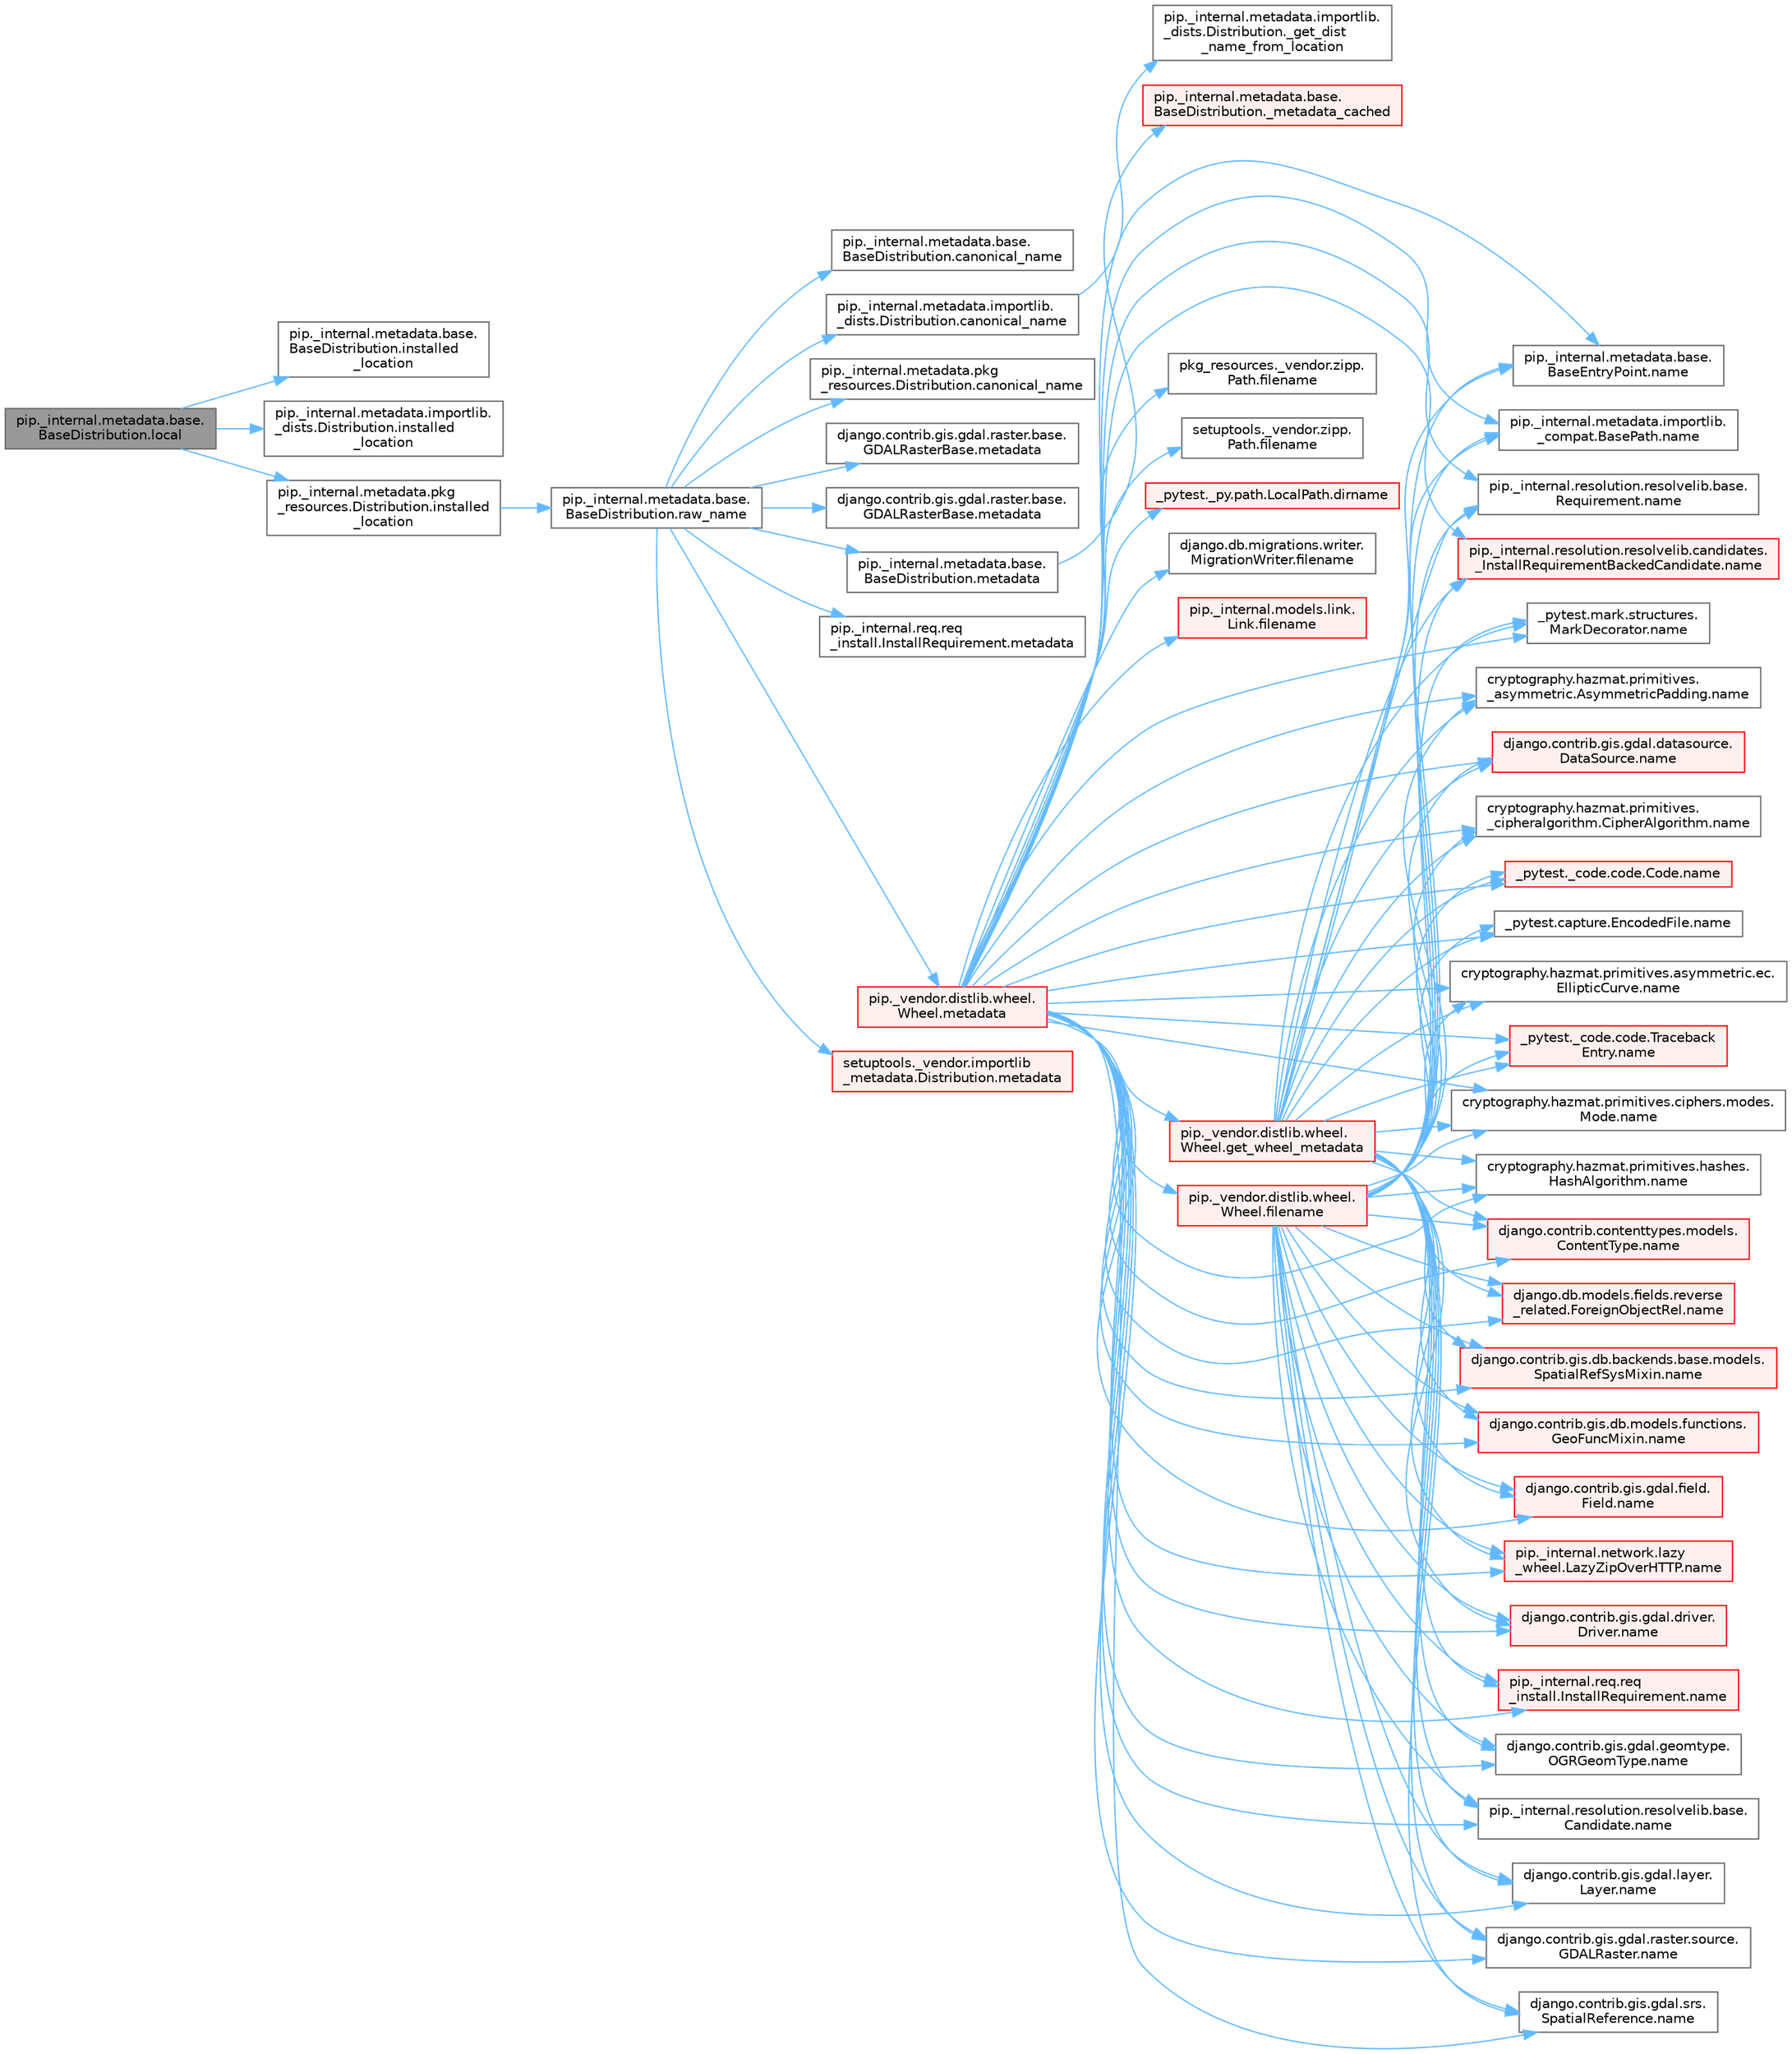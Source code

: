 digraph "pip._internal.metadata.base.BaseDistribution.local"
{
 // LATEX_PDF_SIZE
  bgcolor="transparent";
  edge [fontname=Helvetica,fontsize=10,labelfontname=Helvetica,labelfontsize=10];
  node [fontname=Helvetica,fontsize=10,shape=box,height=0.2,width=0.4];
  rankdir="LR";
  Node1 [id="Node000001",label="pip._internal.metadata.base.\lBaseDistribution.local",height=0.2,width=0.4,color="gray40", fillcolor="grey60", style="filled", fontcolor="black",tooltip=" "];
  Node1 -> Node2 [id="edge1_Node000001_Node000002",color="steelblue1",style="solid",tooltip=" "];
  Node2 [id="Node000002",label="pip._internal.metadata.base.\lBaseDistribution.installed\l_location",height=0.2,width=0.4,color="grey40", fillcolor="white", style="filled",URL="$classpip_1_1__internal_1_1metadata_1_1base_1_1_base_distribution.html#a17d4b55a1142f9047a84e198d736bfc6",tooltip=" "];
  Node1 -> Node3 [id="edge2_Node000001_Node000003",color="steelblue1",style="solid",tooltip=" "];
  Node3 [id="Node000003",label="pip._internal.metadata.importlib.\l_dists.Distribution.installed\l_location",height=0.2,width=0.4,color="grey40", fillcolor="white", style="filled",URL="$classpip_1_1__internal_1_1metadata_1_1importlib_1_1__dists_1_1_distribution.html#a1c7fc6ffa006a950527a0d4cbde07e96",tooltip=" "];
  Node1 -> Node4 [id="edge3_Node000001_Node000004",color="steelblue1",style="solid",tooltip=" "];
  Node4 [id="Node000004",label="pip._internal.metadata.pkg\l_resources.Distribution.installed\l_location",height=0.2,width=0.4,color="grey40", fillcolor="white", style="filled",URL="$classpip_1_1__internal_1_1metadata_1_1pkg__resources_1_1_distribution.html#a69c080810a0abf33739b0ba504294f84",tooltip=" "];
  Node4 -> Node5 [id="edge4_Node000004_Node000005",color="steelblue1",style="solid",tooltip=" "];
  Node5 [id="Node000005",label="pip._internal.metadata.base.\lBaseDistribution.raw_name",height=0.2,width=0.4,color="grey40", fillcolor="white", style="filled",URL="$classpip_1_1__internal_1_1metadata_1_1base_1_1_base_distribution.html#a99e5dbebc5edb6f25ac7f45d435e2051",tooltip=" "];
  Node5 -> Node6 [id="edge5_Node000005_Node000006",color="steelblue1",style="solid",tooltip=" "];
  Node6 [id="Node000006",label="pip._internal.metadata.base.\lBaseDistribution.canonical_name",height=0.2,width=0.4,color="grey40", fillcolor="white", style="filled",URL="$classpip_1_1__internal_1_1metadata_1_1base_1_1_base_distribution.html#ac7738bb45b0a951d488347a499a348fc",tooltip=" "];
  Node5 -> Node7 [id="edge6_Node000005_Node000007",color="steelblue1",style="solid",tooltip=" "];
  Node7 [id="Node000007",label="pip._internal.metadata.importlib.\l_dists.Distribution.canonical_name",height=0.2,width=0.4,color="grey40", fillcolor="white", style="filled",URL="$classpip_1_1__internal_1_1metadata_1_1importlib_1_1__dists_1_1_distribution.html#addbdc2ed7ebd74c91343b7e00e3ef027",tooltip=" "];
  Node7 -> Node8 [id="edge7_Node000007_Node000008",color="steelblue1",style="solid",tooltip=" "];
  Node8 [id="Node000008",label="pip._internal.metadata.importlib.\l_dists.Distribution._get_dist\l_name_from_location",height=0.2,width=0.4,color="grey40", fillcolor="white", style="filled",URL="$classpip_1_1__internal_1_1metadata_1_1importlib_1_1__dists_1_1_distribution.html#a7d955a51de3aad7a42bfb3c2dd74070c",tooltip=" "];
  Node5 -> Node9 [id="edge8_Node000005_Node000009",color="steelblue1",style="solid",tooltip=" "];
  Node9 [id="Node000009",label="pip._internal.metadata.pkg\l_resources.Distribution.canonical_name",height=0.2,width=0.4,color="grey40", fillcolor="white", style="filled",URL="$classpip_1_1__internal_1_1metadata_1_1pkg__resources_1_1_distribution.html#a7851a31e77a4b5ade8ac9c0b53fb5157",tooltip=" "];
  Node5 -> Node10 [id="edge9_Node000005_Node000010",color="steelblue1",style="solid",tooltip=" "];
  Node10 [id="Node000010",label="django.contrib.gis.gdal.raster.base.\lGDALRasterBase.metadata",height=0.2,width=0.4,color="grey40", fillcolor="white", style="filled",URL="$classdjango_1_1contrib_1_1gis_1_1gdal_1_1raster_1_1base_1_1_g_d_a_l_raster_base.html#ac656a9816397d9b605bdbc6175fde717",tooltip=" "];
  Node5 -> Node11 [id="edge10_Node000005_Node000011",color="steelblue1",style="solid",tooltip=" "];
  Node11 [id="Node000011",label="django.contrib.gis.gdal.raster.base.\lGDALRasterBase.metadata",height=0.2,width=0.4,color="grey40", fillcolor="white", style="filled",URL="$classdjango_1_1contrib_1_1gis_1_1gdal_1_1raster_1_1base_1_1_g_d_a_l_raster_base.html#ac68a22e3a52d43707936b339b8af62ad",tooltip=" "];
  Node5 -> Node12 [id="edge11_Node000005_Node000012",color="steelblue1",style="solid",tooltip=" "];
  Node12 [id="Node000012",label="pip._internal.metadata.base.\lBaseDistribution.metadata",height=0.2,width=0.4,color="grey40", fillcolor="white", style="filled",URL="$classpip_1_1__internal_1_1metadata_1_1base_1_1_base_distribution.html#a665b55bcebd861e5959f53a7d2f1350f",tooltip=" "];
  Node12 -> Node13 [id="edge12_Node000012_Node000013",color="steelblue1",style="solid",tooltip=" "];
  Node13 [id="Node000013",label="pip._internal.metadata.base.\lBaseDistribution._metadata_cached",height=0.2,width=0.4,color="red", fillcolor="#FFF0F0", style="filled",URL="$classpip_1_1__internal_1_1metadata_1_1base_1_1_base_distribution.html#a12683b16870a097bbe854e4ee3364f7f",tooltip=" "];
  Node5 -> Node397 [id="edge13_Node000005_Node000397",color="steelblue1",style="solid",tooltip=" "];
  Node397 [id="Node000397",label="pip._internal.req.req\l_install.InstallRequirement.metadata",height=0.2,width=0.4,color="grey40", fillcolor="white", style="filled",URL="$classpip_1_1__internal_1_1req_1_1req__install_1_1_install_requirement.html#a212fdd382933af2966e6a94c2db91bca",tooltip=" "];
  Node5 -> Node398 [id="edge14_Node000005_Node000398",color="steelblue1",style="solid",tooltip=" "];
  Node398 [id="Node000398",label="pip._vendor.distlib.wheel.\lWheel.metadata",height=0.2,width=0.4,color="red", fillcolor="#FFF0F0", style="filled",URL="$classpip_1_1__vendor_1_1distlib_1_1wheel_1_1_wheel.html#a9e567ddb3165e2b2bdb2c358774b32a6",tooltip=" "];
  Node398 -> Node399 [id="edge15_Node000398_Node000399",color="steelblue1",style="solid",tooltip=" "];
  Node399 [id="Node000399",label="_pytest._py.path.LocalPath.dirname",height=0.2,width=0.4,color="red", fillcolor="#FFF0F0", style="filled",URL="$class__pytest_1_1__py_1_1path_1_1_local_path.html#aa1920ee3bb71bfb594e849010c5971ac",tooltip=" "];
  Node398 -> Node400 [id="edge16_Node000398_Node000400",color="steelblue1",style="solid",tooltip=" "];
  Node400 [id="Node000400",label="django.db.migrations.writer.\lMigrationWriter.filename",height=0.2,width=0.4,color="grey40", fillcolor="white", style="filled",URL="$classdjango_1_1db_1_1migrations_1_1writer_1_1_migration_writer.html#ae24480c1739a3664d744483f682558f6",tooltip=" "];
  Node398 -> Node401 [id="edge17_Node000398_Node000401",color="steelblue1",style="solid",tooltip=" "];
  Node401 [id="Node000401",label="pip._internal.models.link.\lLink.filename",height=0.2,width=0.4,color="red", fillcolor="#FFF0F0", style="filled",URL="$classpip_1_1__internal_1_1models_1_1link_1_1_link.html#a5fb02f5a5a42909c89a18745b74cf998",tooltip=" "];
  Node398 -> Node1259 [id="edge18_Node000398_Node001259",color="steelblue1",style="solid",tooltip=" "];
  Node1259 [id="Node001259",label="pip._vendor.distlib.wheel.\lWheel.filename",height=0.2,width=0.4,color="red", fillcolor="#FFF0F0", style="filled",URL="$classpip_1_1__vendor_1_1distlib_1_1wheel_1_1_wheel.html#a396687a6caff7584126f2dec111900fd",tooltip=" "];
  Node1259 -> Node349 [id="edge19_Node001259_Node000349",color="steelblue1",style="solid",tooltip=" "];
  Node349 [id="Node000349",label="_pytest._code.code.Code.name",height=0.2,width=0.4,color="red", fillcolor="#FFF0F0", style="filled",URL="$class__pytest_1_1__code_1_1code_1_1_code.html#a1f3cbc53ca6df4a1bab12183694b6e78",tooltip=" "];
  Node1259 -> Node350 [id="edge20_Node001259_Node000350",color="steelblue1",style="solid",tooltip=" "];
  Node350 [id="Node000350",label="_pytest._code.code.Traceback\lEntry.name",height=0.2,width=0.4,color="red", fillcolor="#FFF0F0", style="filled",URL="$class__pytest_1_1__code_1_1code_1_1_traceback_entry.html#a106b95c0753f41669fbfb8ee4c11ad3d",tooltip=" "];
  Node1259 -> Node351 [id="edge21_Node001259_Node000351",color="steelblue1",style="solid",tooltip=" "];
  Node351 [id="Node000351",label="_pytest.capture.EncodedFile.name",height=0.2,width=0.4,color="grey40", fillcolor="white", style="filled",URL="$class__pytest_1_1capture_1_1_encoded_file.html#a738c73b5de21c7261d9e51f71e4f0397",tooltip=" "];
  Node1259 -> Node352 [id="edge22_Node001259_Node000352",color="steelblue1",style="solid",tooltip=" "];
  Node352 [id="Node000352",label="_pytest.mark.structures.\lMarkDecorator.name",height=0.2,width=0.4,color="grey40", fillcolor="white", style="filled",URL="$class__pytest_1_1mark_1_1structures_1_1_mark_decorator.html#ae8f66760cda125450e0e3bd38689c72f",tooltip=" "];
  Node1259 -> Node353 [id="edge23_Node001259_Node000353",color="steelblue1",style="solid",tooltip=" "];
  Node353 [id="Node000353",label="cryptography.hazmat.primitives.\l_asymmetric.AsymmetricPadding.name",height=0.2,width=0.4,color="grey40", fillcolor="white", style="filled",URL="$classcryptography_1_1hazmat_1_1primitives_1_1__asymmetric_1_1_asymmetric_padding.html#a8f72e8284cb336861a873ed5ce0e39b5",tooltip=" "];
  Node1259 -> Node354 [id="edge24_Node001259_Node000354",color="steelblue1",style="solid",tooltip=" "];
  Node354 [id="Node000354",label="cryptography.hazmat.primitives.\l_cipheralgorithm.CipherAlgorithm.name",height=0.2,width=0.4,color="grey40", fillcolor="white", style="filled",URL="$classcryptography_1_1hazmat_1_1primitives_1_1__cipheralgorithm_1_1_cipher_algorithm.html#a50567a5c3388450ab7aa883ab34a1ac7",tooltip=" "];
  Node1259 -> Node355 [id="edge25_Node001259_Node000355",color="steelblue1",style="solid",tooltip=" "];
  Node355 [id="Node000355",label="cryptography.hazmat.primitives.asymmetric.ec.\lEllipticCurve.name",height=0.2,width=0.4,color="grey40", fillcolor="white", style="filled",URL="$classcryptography_1_1hazmat_1_1primitives_1_1asymmetric_1_1ec_1_1_elliptic_curve.html#a2775c4e945309a6c7ea33dace1698a60",tooltip=" "];
  Node1259 -> Node356 [id="edge26_Node001259_Node000356",color="steelblue1",style="solid",tooltip=" "];
  Node356 [id="Node000356",label="cryptography.hazmat.primitives.ciphers.modes.\lMode.name",height=0.2,width=0.4,color="grey40", fillcolor="white", style="filled",URL="$classcryptography_1_1hazmat_1_1primitives_1_1ciphers_1_1modes_1_1_mode.html#a99d93fd1370a2abbb5bb5cffbd5ff0f7",tooltip=" "];
  Node1259 -> Node357 [id="edge27_Node001259_Node000357",color="steelblue1",style="solid",tooltip=" "];
  Node357 [id="Node000357",label="cryptography.hazmat.primitives.hashes.\lHashAlgorithm.name",height=0.2,width=0.4,color="grey40", fillcolor="white", style="filled",URL="$classcryptography_1_1hazmat_1_1primitives_1_1hashes_1_1_hash_algorithm.html#a42c7e1582d9b46a015774af9e5cbbb0b",tooltip=" "];
  Node1259 -> Node358 [id="edge28_Node001259_Node000358",color="steelblue1",style="solid",tooltip=" "];
  Node358 [id="Node000358",label="django.contrib.contenttypes.models.\lContentType.name",height=0.2,width=0.4,color="red", fillcolor="#FFF0F0", style="filled",URL="$classdjango_1_1contrib_1_1contenttypes_1_1models_1_1_content_type.html#a305b62f56597bb2e4823dcf5e6ccdcf8",tooltip=" "];
  Node1259 -> Node360 [id="edge29_Node001259_Node000360",color="steelblue1",style="solid",tooltip=" "];
  Node360 [id="Node000360",label="django.contrib.gis.db.backends.base.models.\lSpatialRefSysMixin.name",height=0.2,width=0.4,color="red", fillcolor="#FFF0F0", style="filled",URL="$classdjango_1_1contrib_1_1gis_1_1db_1_1backends_1_1base_1_1models_1_1_spatial_ref_sys_mixin.html#a56fe36e786b49160249395f453dd1cab",tooltip=" "];
  Node1259 -> Node361 [id="edge30_Node001259_Node000361",color="steelblue1",style="solid",tooltip=" "];
  Node361 [id="Node000361",label="django.contrib.gis.db.models.functions.\lGeoFuncMixin.name",height=0.2,width=0.4,color="red", fillcolor="#FFF0F0", style="filled",URL="$classdjango_1_1contrib_1_1gis_1_1db_1_1models_1_1functions_1_1_geo_func_mixin.html#adeeb6b2c9db337396468712e919af622",tooltip=" "];
  Node1259 -> Node362 [id="edge31_Node001259_Node000362",color="steelblue1",style="solid",tooltip=" "];
  Node362 [id="Node000362",label="django.contrib.gis.gdal.datasource.\lDataSource.name",height=0.2,width=0.4,color="red", fillcolor="#FFF0F0", style="filled",URL="$classdjango_1_1contrib_1_1gis_1_1gdal_1_1datasource_1_1_data_source.html#aaa98728c7ef6f4d96c689550e8af3ed5",tooltip=" "];
  Node1259 -> Node363 [id="edge32_Node001259_Node000363",color="steelblue1",style="solid",tooltip=" "];
  Node363 [id="Node000363",label="django.contrib.gis.gdal.driver.\lDriver.name",height=0.2,width=0.4,color="red", fillcolor="#FFF0F0", style="filled",URL="$classdjango_1_1contrib_1_1gis_1_1gdal_1_1driver_1_1_driver.html#aaa5d4d1b9fd762839db84d1e56e36b7f",tooltip=" "];
  Node1259 -> Node364 [id="edge33_Node001259_Node000364",color="steelblue1",style="solid",tooltip=" "];
  Node364 [id="Node000364",label="django.contrib.gis.gdal.field.\lField.name",height=0.2,width=0.4,color="red", fillcolor="#FFF0F0", style="filled",URL="$classdjango_1_1contrib_1_1gis_1_1gdal_1_1field_1_1_field.html#a28a3b0af5006d5abf34d5b1497011368",tooltip=" "];
  Node1259 -> Node365 [id="edge34_Node001259_Node000365",color="steelblue1",style="solid",tooltip=" "];
  Node365 [id="Node000365",label="django.contrib.gis.gdal.geomtype.\lOGRGeomType.name",height=0.2,width=0.4,color="grey40", fillcolor="white", style="filled",URL="$classdjango_1_1contrib_1_1gis_1_1gdal_1_1geomtype_1_1_o_g_r_geom_type.html#a719b3100682ab8df79fd8a2484163b8e",tooltip=" "];
  Node1259 -> Node366 [id="edge35_Node001259_Node000366",color="steelblue1",style="solid",tooltip=" "];
  Node366 [id="Node000366",label="django.contrib.gis.gdal.layer.\lLayer.name",height=0.2,width=0.4,color="grey40", fillcolor="white", style="filled",URL="$classdjango_1_1contrib_1_1gis_1_1gdal_1_1layer_1_1_layer.html#a53791d8e2fe8b1ca86b426a625e7d66c",tooltip=" "];
  Node1259 -> Node367 [id="edge36_Node001259_Node000367",color="steelblue1",style="solid",tooltip=" "];
  Node367 [id="Node000367",label="django.contrib.gis.gdal.raster.source.\lGDALRaster.name",height=0.2,width=0.4,color="grey40", fillcolor="white", style="filled",URL="$classdjango_1_1contrib_1_1gis_1_1gdal_1_1raster_1_1source_1_1_g_d_a_l_raster.html#a6cca2a8eca0ab4ff2e89f0f0cce590d1",tooltip=" "];
  Node1259 -> Node368 [id="edge37_Node001259_Node000368",color="steelblue1",style="solid",tooltip=" "];
  Node368 [id="Node000368",label="django.contrib.gis.gdal.srs.\lSpatialReference.name",height=0.2,width=0.4,color="grey40", fillcolor="white", style="filled",URL="$classdjango_1_1contrib_1_1gis_1_1gdal_1_1srs_1_1_spatial_reference.html#ac2c9d37b41ae1a91ca63a7046590d603",tooltip=" "];
  Node1259 -> Node369 [id="edge38_Node001259_Node000369",color="steelblue1",style="solid",tooltip=" "];
  Node369 [id="Node000369",label="django.db.models.fields.reverse\l_related.ForeignObjectRel.name",height=0.2,width=0.4,color="red", fillcolor="#FFF0F0", style="filled",URL="$classdjango_1_1db_1_1models_1_1fields_1_1reverse__related_1_1_foreign_object_rel.html#a5c0c2387142987d2c9582e677e90b5d7",tooltip=" "];
  Node1259 -> Node370 [id="edge39_Node001259_Node000370",color="steelblue1",style="solid",tooltip=" "];
  Node370 [id="Node000370",label="pip._internal.metadata.base.\lBaseEntryPoint.name",height=0.2,width=0.4,color="grey40", fillcolor="white", style="filled",URL="$classpip_1_1__internal_1_1metadata_1_1base_1_1_base_entry_point.html#acd0c7299966258aeb0876da26520233d",tooltip=" "];
  Node1259 -> Node371 [id="edge40_Node001259_Node000371",color="steelblue1",style="solid",tooltip=" "];
  Node371 [id="Node000371",label="pip._internal.metadata.importlib.\l_compat.BasePath.name",height=0.2,width=0.4,color="grey40", fillcolor="white", style="filled",URL="$classpip_1_1__internal_1_1metadata_1_1importlib_1_1__compat_1_1_base_path.html#aa5b4e00be6be00e1bd599909ae50bc00",tooltip=" "];
  Node1259 -> Node372 [id="edge41_Node001259_Node000372",color="steelblue1",style="solid",tooltip=" "];
  Node372 [id="Node000372",label="pip._internal.network.lazy\l_wheel.LazyZipOverHTTP.name",height=0.2,width=0.4,color="red", fillcolor="#FFF0F0", style="filled",URL="$classpip_1_1__internal_1_1network_1_1lazy__wheel_1_1_lazy_zip_over_h_t_t_p.html#a59403bb703d375caa6c1dda7573257a1",tooltip=" "];
  Node1259 -> Node373 [id="edge42_Node001259_Node000373",color="steelblue1",style="solid",tooltip=" "];
  Node373 [id="Node000373",label="pip._internal.req.req\l_install.InstallRequirement.name",height=0.2,width=0.4,color="red", fillcolor="#FFF0F0", style="filled",URL="$classpip_1_1__internal_1_1req_1_1req__install_1_1_install_requirement.html#a6b019e16ae98576ae64c68e0f5824e34",tooltip=" "];
  Node1259 -> Node381 [id="edge43_Node001259_Node000381",color="steelblue1",style="solid",tooltip=" "];
  Node381 [id="Node000381",label="pip._internal.resolution.resolvelib.base.\lCandidate.name",height=0.2,width=0.4,color="grey40", fillcolor="white", style="filled",URL="$classpip_1_1__internal_1_1resolution_1_1resolvelib_1_1base_1_1_candidate.html#a7000e68e912182072a011f9df0c142ee",tooltip=" "];
  Node1259 -> Node382 [id="edge44_Node001259_Node000382",color="steelblue1",style="solid",tooltip=" "];
  Node382 [id="Node000382",label="pip._internal.resolution.resolvelib.base.\lRequirement.name",height=0.2,width=0.4,color="grey40", fillcolor="white", style="filled",URL="$classpip_1_1__internal_1_1resolution_1_1resolvelib_1_1base_1_1_requirement.html#a013752876d4b3521f3a087987b443d90",tooltip=" "];
  Node1259 -> Node383 [id="edge45_Node001259_Node000383",color="steelblue1",style="solid",tooltip=" "];
  Node383 [id="Node000383",label="pip._internal.resolution.resolvelib.candidates.\l_InstallRequirementBackedCandidate.name",height=0.2,width=0.4,color="red", fillcolor="#FFF0F0", style="filled",URL="$classpip_1_1__internal_1_1resolution_1_1resolvelib_1_1candidates_1_1___install_requirement_backed_candidate.html#a1538a825241b855a4abf51d6bf616cde",tooltip=" "];
  Node398 -> Node1264 [id="edge46_Node000398_Node001264",color="steelblue1",style="solid",tooltip=" "];
  Node1264 [id="Node001264",label="pkg_resources._vendor.zipp.\lPath.filename",height=0.2,width=0.4,color="grey40", fillcolor="white", style="filled",URL="$classpkg__resources_1_1__vendor_1_1zipp_1_1_path.html#a364eea0ac8419e712d546d032dd6cd86",tooltip=" "];
  Node398 -> Node1265 [id="edge47_Node000398_Node001265",color="steelblue1",style="solid",tooltip=" "];
  Node1265 [id="Node001265",label="setuptools._vendor.zipp.\lPath.filename",height=0.2,width=0.4,color="grey40", fillcolor="white", style="filled",URL="$classsetuptools_1_1__vendor_1_1zipp_1_1_path.html#a79fd7191e6fedef64bfc8367ffb48472",tooltip=" "];
  Node398 -> Node3145 [id="edge48_Node000398_Node003145",color="steelblue1",style="solid",tooltip=" "];
  Node3145 [id="Node003145",label="pip._vendor.distlib.wheel.\lWheel.get_wheel_metadata",height=0.2,width=0.4,color="red", fillcolor="#FFF0F0", style="filled",URL="$classpip_1_1__vendor_1_1distlib_1_1wheel_1_1_wheel.html#a66d906d4f1bf156d6c61f9265f2d34f2",tooltip=" "];
  Node3145 -> Node349 [id="edge49_Node003145_Node000349",color="steelblue1",style="solid",tooltip=" "];
  Node3145 -> Node350 [id="edge50_Node003145_Node000350",color="steelblue1",style="solid",tooltip=" "];
  Node3145 -> Node351 [id="edge51_Node003145_Node000351",color="steelblue1",style="solid",tooltip=" "];
  Node3145 -> Node352 [id="edge52_Node003145_Node000352",color="steelblue1",style="solid",tooltip=" "];
  Node3145 -> Node353 [id="edge53_Node003145_Node000353",color="steelblue1",style="solid",tooltip=" "];
  Node3145 -> Node354 [id="edge54_Node003145_Node000354",color="steelblue1",style="solid",tooltip=" "];
  Node3145 -> Node355 [id="edge55_Node003145_Node000355",color="steelblue1",style="solid",tooltip=" "];
  Node3145 -> Node356 [id="edge56_Node003145_Node000356",color="steelblue1",style="solid",tooltip=" "];
  Node3145 -> Node357 [id="edge57_Node003145_Node000357",color="steelblue1",style="solid",tooltip=" "];
  Node3145 -> Node358 [id="edge58_Node003145_Node000358",color="steelblue1",style="solid",tooltip=" "];
  Node3145 -> Node360 [id="edge59_Node003145_Node000360",color="steelblue1",style="solid",tooltip=" "];
  Node3145 -> Node361 [id="edge60_Node003145_Node000361",color="steelblue1",style="solid",tooltip=" "];
  Node3145 -> Node362 [id="edge61_Node003145_Node000362",color="steelblue1",style="solid",tooltip=" "];
  Node3145 -> Node363 [id="edge62_Node003145_Node000363",color="steelblue1",style="solid",tooltip=" "];
  Node3145 -> Node364 [id="edge63_Node003145_Node000364",color="steelblue1",style="solid",tooltip=" "];
  Node3145 -> Node365 [id="edge64_Node003145_Node000365",color="steelblue1",style="solid",tooltip=" "];
  Node3145 -> Node366 [id="edge65_Node003145_Node000366",color="steelblue1",style="solid",tooltip=" "];
  Node3145 -> Node367 [id="edge66_Node003145_Node000367",color="steelblue1",style="solid",tooltip=" "];
  Node3145 -> Node368 [id="edge67_Node003145_Node000368",color="steelblue1",style="solid",tooltip=" "];
  Node3145 -> Node369 [id="edge68_Node003145_Node000369",color="steelblue1",style="solid",tooltip=" "];
  Node3145 -> Node370 [id="edge69_Node003145_Node000370",color="steelblue1",style="solid",tooltip=" "];
  Node3145 -> Node371 [id="edge70_Node003145_Node000371",color="steelblue1",style="solid",tooltip=" "];
  Node3145 -> Node372 [id="edge71_Node003145_Node000372",color="steelblue1",style="solid",tooltip=" "];
  Node3145 -> Node373 [id="edge72_Node003145_Node000373",color="steelblue1",style="solid",tooltip=" "];
  Node3145 -> Node381 [id="edge73_Node003145_Node000381",color="steelblue1",style="solid",tooltip=" "];
  Node3145 -> Node382 [id="edge74_Node003145_Node000382",color="steelblue1",style="solid",tooltip=" "];
  Node3145 -> Node383 [id="edge75_Node003145_Node000383",color="steelblue1",style="solid",tooltip=" "];
  Node398 -> Node349 [id="edge76_Node000398_Node000349",color="steelblue1",style="solid",tooltip=" "];
  Node398 -> Node350 [id="edge77_Node000398_Node000350",color="steelblue1",style="solid",tooltip=" "];
  Node398 -> Node351 [id="edge78_Node000398_Node000351",color="steelblue1",style="solid",tooltip=" "];
  Node398 -> Node352 [id="edge79_Node000398_Node000352",color="steelblue1",style="solid",tooltip=" "];
  Node398 -> Node353 [id="edge80_Node000398_Node000353",color="steelblue1",style="solid",tooltip=" "];
  Node398 -> Node354 [id="edge81_Node000398_Node000354",color="steelblue1",style="solid",tooltip=" "];
  Node398 -> Node355 [id="edge82_Node000398_Node000355",color="steelblue1",style="solid",tooltip=" "];
  Node398 -> Node356 [id="edge83_Node000398_Node000356",color="steelblue1",style="solid",tooltip=" "];
  Node398 -> Node357 [id="edge84_Node000398_Node000357",color="steelblue1",style="solid",tooltip=" "];
  Node398 -> Node358 [id="edge85_Node000398_Node000358",color="steelblue1",style="solid",tooltip=" "];
  Node398 -> Node360 [id="edge86_Node000398_Node000360",color="steelblue1",style="solid",tooltip=" "];
  Node398 -> Node361 [id="edge87_Node000398_Node000361",color="steelblue1",style="solid",tooltip=" "];
  Node398 -> Node362 [id="edge88_Node000398_Node000362",color="steelblue1",style="solid",tooltip=" "];
  Node398 -> Node363 [id="edge89_Node000398_Node000363",color="steelblue1",style="solid",tooltip=" "];
  Node398 -> Node364 [id="edge90_Node000398_Node000364",color="steelblue1",style="solid",tooltip=" "];
  Node398 -> Node365 [id="edge91_Node000398_Node000365",color="steelblue1",style="solid",tooltip=" "];
  Node398 -> Node366 [id="edge92_Node000398_Node000366",color="steelblue1",style="solid",tooltip=" "];
  Node398 -> Node367 [id="edge93_Node000398_Node000367",color="steelblue1",style="solid",tooltip=" "];
  Node398 -> Node368 [id="edge94_Node000398_Node000368",color="steelblue1",style="solid",tooltip=" "];
  Node398 -> Node369 [id="edge95_Node000398_Node000369",color="steelblue1",style="solid",tooltip=" "];
  Node398 -> Node370 [id="edge96_Node000398_Node000370",color="steelblue1",style="solid",tooltip=" "];
  Node398 -> Node371 [id="edge97_Node000398_Node000371",color="steelblue1",style="solid",tooltip=" "];
  Node398 -> Node372 [id="edge98_Node000398_Node000372",color="steelblue1",style="solid",tooltip=" "];
  Node398 -> Node373 [id="edge99_Node000398_Node000373",color="steelblue1",style="solid",tooltip=" "];
  Node398 -> Node381 [id="edge100_Node000398_Node000381",color="steelblue1",style="solid",tooltip=" "];
  Node398 -> Node382 [id="edge101_Node000398_Node000382",color="steelblue1",style="solid",tooltip=" "];
  Node398 -> Node383 [id="edge102_Node000398_Node000383",color="steelblue1",style="solid",tooltip=" "];
  Node5 -> Node592 [id="edge103_Node000005_Node000592",color="steelblue1",style="solid",tooltip=" "];
  Node592 [id="Node000592",label="setuptools._vendor.importlib\l_metadata.Distribution.metadata",height=0.2,width=0.4,color="red", fillcolor="#FFF0F0", style="filled",URL="$classsetuptools_1_1__vendor_1_1importlib__metadata_1_1_distribution.html#afe56c9fb55cf594cb94d0ebe52c32fad",tooltip=" "];
}
